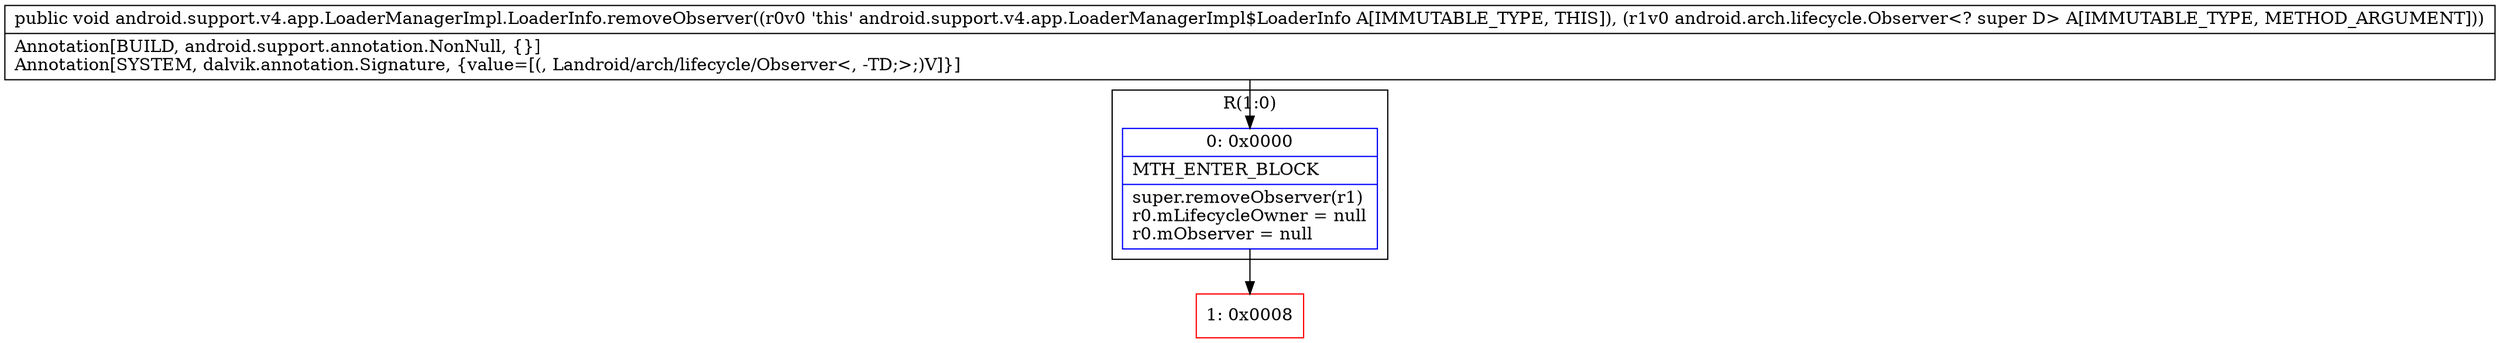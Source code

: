 digraph "CFG forandroid.support.v4.app.LoaderManagerImpl.LoaderInfo.removeObserver(Landroid\/arch\/lifecycle\/Observer;)V" {
subgraph cluster_Region_434892377 {
label = "R(1:0)";
node [shape=record,color=blue];
Node_0 [shape=record,label="{0\:\ 0x0000|MTH_ENTER_BLOCK\l|super.removeObserver(r1)\lr0.mLifecycleOwner = null\lr0.mObserver = null\l}"];
}
Node_1 [shape=record,color=red,label="{1\:\ 0x0008}"];
MethodNode[shape=record,label="{public void android.support.v4.app.LoaderManagerImpl.LoaderInfo.removeObserver((r0v0 'this' android.support.v4.app.LoaderManagerImpl$LoaderInfo A[IMMUTABLE_TYPE, THIS]), (r1v0 android.arch.lifecycle.Observer\<? super D\> A[IMMUTABLE_TYPE, METHOD_ARGUMENT]))  | Annotation[BUILD, android.support.annotation.NonNull, \{\}]\lAnnotation[SYSTEM, dalvik.annotation.Signature, \{value=[(, Landroid\/arch\/lifecycle\/Observer\<, \-TD;\>;)V]\}]\l}"];
MethodNode -> Node_0;
Node_0 -> Node_1;
}

